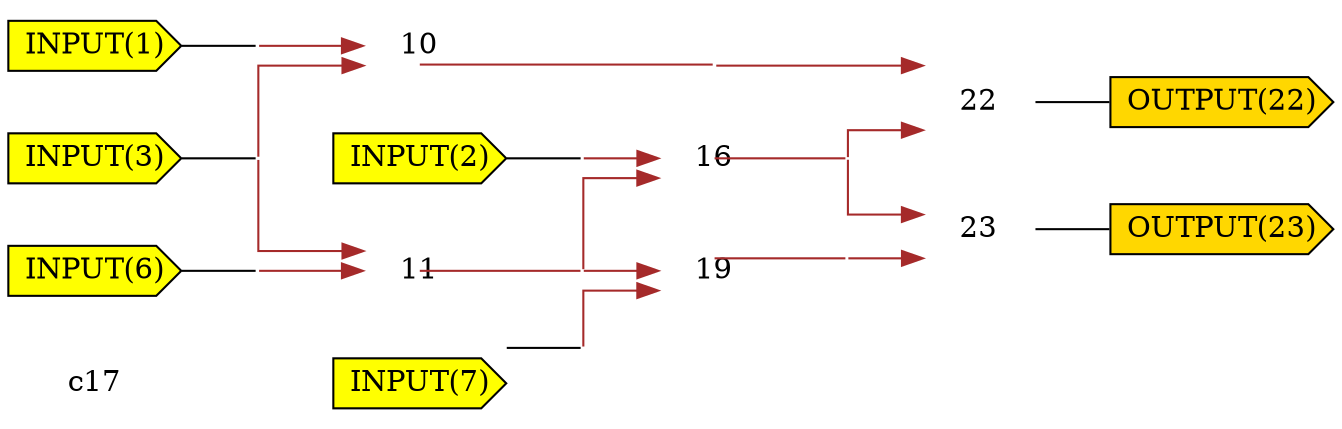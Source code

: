 digraph a
{
	//5 Inputs
	//2 Outputs
	//6 Gates
	overlap = false;
	rankdir = LR;
	splines = false;
	splines = ortho;
	"c17" [color = invis]
	1 [label = "INPUT(1)" shape = cds style = filled fillcolor = yellow]
	O1 [label = "", fixedsize="false", width=0, height=0, shape=none]
	1 -> O1 [arrowhead=none]
	2 [label = "INPUT(2)" shape = cds style = filled fillcolor = yellow]
	O2 [label = "", fixedsize="false", width=0, height=0, shape=none]
	2 -> O2 [arrowhead=none]
	3 [label = "INPUT(3)" shape = cds style = filled fillcolor = yellow]
	O3 [label = "", fixedsize="false", width=0, height=0, shape=none]
	3 -> O3 [arrowhead=none]
	6 [label = "INPUT(6)" shape = cds style = filled fillcolor = yellow]
	O6 [label = "", fixedsize="false", width=0, height=0, shape=none]
	6 -> O6 [arrowhead=none]
	7 [label = "INPUT(7)" shape = cds style = filled fillcolor = yellow]
	O7 [label = "", fixedsize="false", width=0, height=0, shape=none]
	7 -> O7 [arrowhead=none]
	O22 [label = "OUTPUT(22)" shape = cds style = filled fillcolor = gold]
	O23 [label = "OUTPUT(23)" shape = cds style = filled fillcolor = gold]
	10 [label = "10" shape = none fillcolor = brown image="NAND.png"];
	O10 [label = "", fixedsize="false", width=0, height=0, shape=none]
	10 -> O10 [arrowhead=none color = brown tailclip=false]
	O1 -> 10 [color = brown];
	O3 -> 10 [color = brown];
	11 [label = "11" shape = none fillcolor = brown image="NAND.png"];
	O11 [label = "", fixedsize="false", width=0, height=0, shape=none]
	11 -> O11 [arrowhead=none color = brown tailclip=false]
	O3 -> 11 [color = brown];
	O6 -> 11 [color = brown];
	16 [label = "16" shape = none fillcolor = brown image="NAND.png"];
	O16 [label = "", fixedsize="false", width=0, height=0, shape=none]
	16 -> O16 [arrowhead=none color = brown tailclip=false]
	O2 -> 16 [color = brown];
	O11 -> 16 [color = brown];
	19 [label = "19" shape = none fillcolor = brown image="NAND.png"];
	O19 [label = "", fixedsize="false", width=0, height=0, shape=none]
	19 -> O19 [arrowhead=none color = brown tailclip=false]
	O11 -> 19 [color = brown];
	O7 -> 19 [color = brown];
	22 [label = "22" shape = none fillcolor = brown image="NAND.png"];
	22 -> O22 [arrowhead=none color = black]
	O10 -> 22 [color = brown];
	O16 -> 22 [color = brown];
	23 [label = "23" shape = none fillcolor = brown image="NAND.png"];
	23 -> O23 [arrowhead=none color = black]
	O16 -> 23 [color = brown];
	O19 -> 23 [color = brown];
}